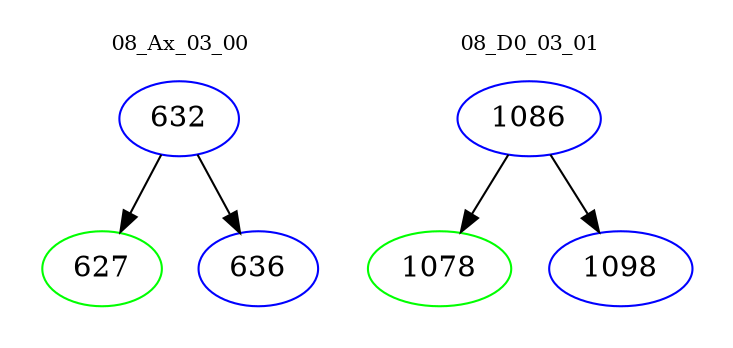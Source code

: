 digraph{
subgraph cluster_0 {
color = white
label = "08_Ax_03_00";
fontsize=10;
T0_632 [label="632", color="blue"]
T0_632 -> T0_627 [color="black"]
T0_627 [label="627", color="green"]
T0_632 -> T0_636 [color="black"]
T0_636 [label="636", color="blue"]
}
subgraph cluster_1 {
color = white
label = "08_D0_03_01";
fontsize=10;
T1_1086 [label="1086", color="blue"]
T1_1086 -> T1_1078 [color="black"]
T1_1078 [label="1078", color="green"]
T1_1086 -> T1_1098 [color="black"]
T1_1098 [label="1098", color="blue"]
}
}
